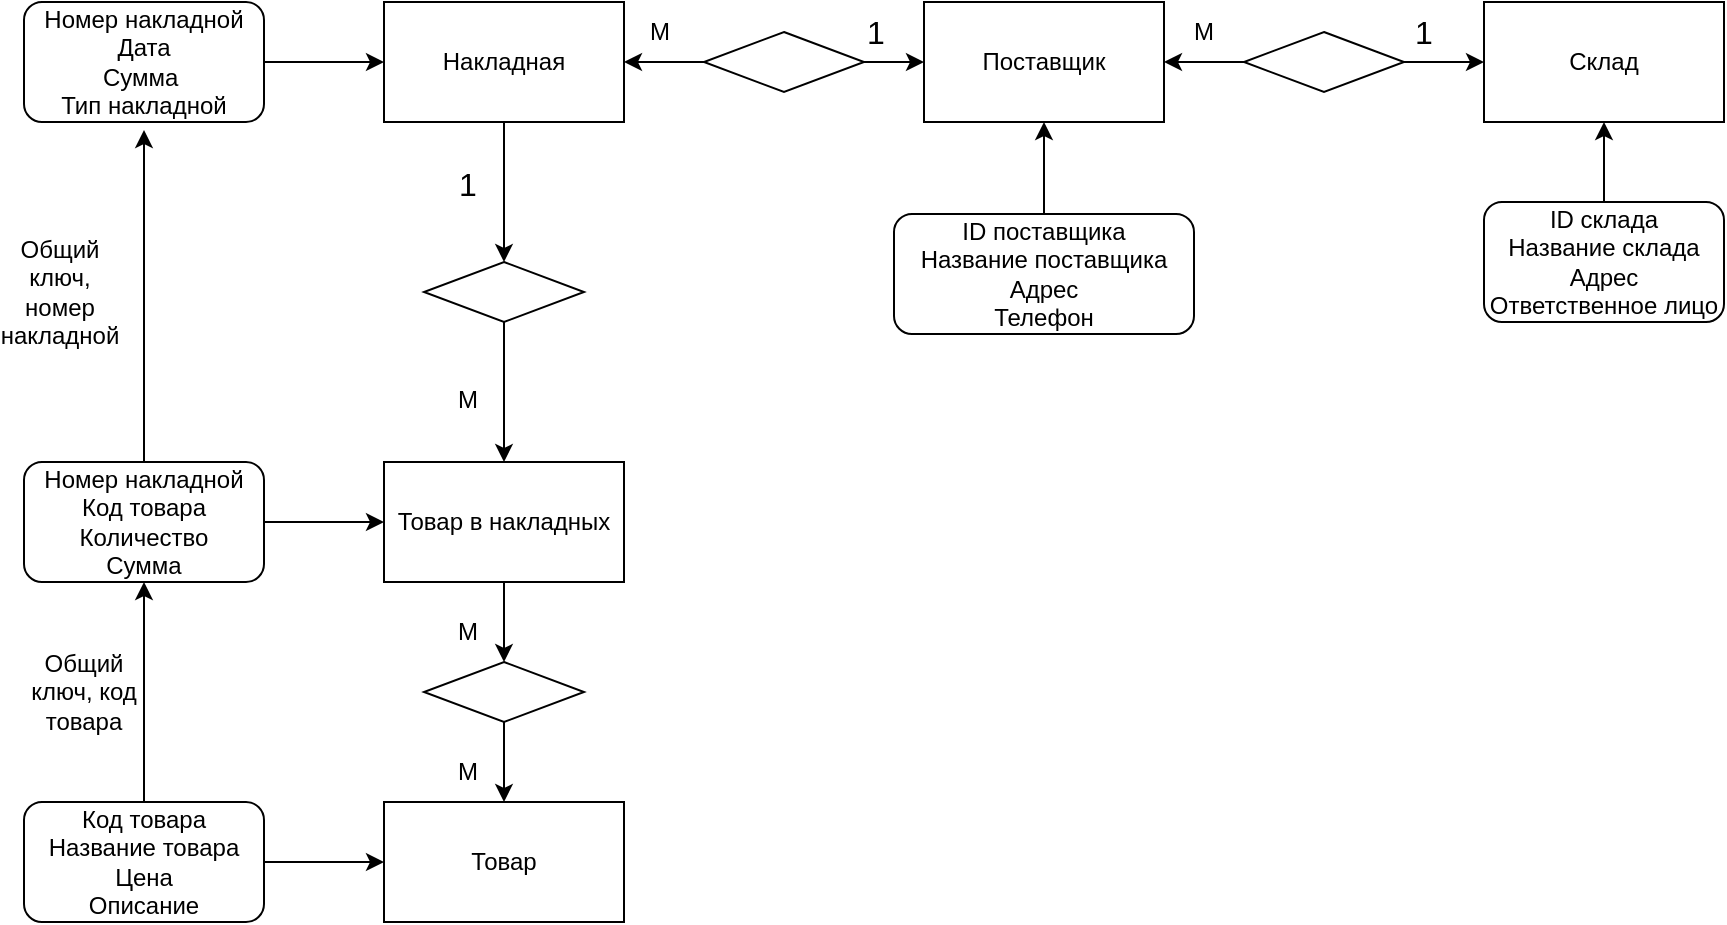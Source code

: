 <mxfile version="23.1.4" type="github">
  <diagram id="R2lEEEUBdFMjLlhIrx00" name="Page-1">
    <mxGraphModel dx="1644" dy="465" grid="1" gridSize="12" guides="1" tooltips="1" connect="1" arrows="1" fold="1" page="1" pageScale="1" pageWidth="850" pageHeight="1100" math="0" shadow="0" extFonts="Permanent Marker^https://fonts.googleapis.com/css?family=Permanent+Marker">
      <root>
        <mxCell id="0" />
        <mxCell id="1" parent="0" />
        <mxCell id="KIhSotyc4KXOU1gQnIl4-2" value="Товар" style="rounded=0;whiteSpace=wrap;html=1;" parent="1" vertex="1">
          <mxGeometry x="120" y="420" width="120" height="60" as="geometry" />
        </mxCell>
        <mxCell id="9PAWE8jcKNj4PO7F9pd2-2" style="edgeStyle=orthogonalEdgeStyle;rounded=0;orthogonalLoop=1;jettySize=auto;html=1;exitX=0.5;exitY=1;exitDx=0;exitDy=0;" edge="1" parent="1" source="KIhSotyc4KXOU1gQnIl4-3" target="KIhSotyc4KXOU1gQnIl4-9">
          <mxGeometry relative="1" as="geometry" />
        </mxCell>
        <mxCell id="KIhSotyc4KXOU1gQnIl4-3" value="Накладная" style="rounded=0;whiteSpace=wrap;html=1;" parent="1" vertex="1">
          <mxGeometry x="120" y="20" width="120" height="60" as="geometry" />
        </mxCell>
        <mxCell id="9PAWE8jcKNj4PO7F9pd2-4" style="edgeStyle=orthogonalEdgeStyle;rounded=0;orthogonalLoop=1;jettySize=auto;html=1;exitX=0.5;exitY=1;exitDx=0;exitDy=0;entryX=0.5;entryY=0;entryDx=0;entryDy=0;" edge="1" parent="1" source="KIhSotyc4KXOU1gQnIl4-4" target="KIhSotyc4KXOU1gQnIl4-8">
          <mxGeometry relative="1" as="geometry" />
        </mxCell>
        <mxCell id="KIhSotyc4KXOU1gQnIl4-4" value="Товар в накладных" style="rounded=0;whiteSpace=wrap;html=1;" parent="1" vertex="1">
          <mxGeometry x="120" y="250" width="120" height="60" as="geometry" />
        </mxCell>
        <mxCell id="KIhSotyc4KXOU1gQnIl4-5" value="Склад" style="rounded=0;whiteSpace=wrap;html=1;" parent="1" vertex="1">
          <mxGeometry x="670" y="20" width="120" height="60" as="geometry" />
        </mxCell>
        <mxCell id="KIhSotyc4KXOU1gQnIl4-6" value="Поставщик" style="rounded=0;whiteSpace=wrap;html=1;" parent="1" vertex="1">
          <mxGeometry x="390" y="20" width="120" height="60" as="geometry" />
        </mxCell>
        <mxCell id="9PAWE8jcKNj4PO7F9pd2-9" style="edgeStyle=orthogonalEdgeStyle;rounded=0;orthogonalLoop=1;jettySize=auto;html=1;entryX=0;entryY=0.5;entryDx=0;entryDy=0;" edge="1" parent="1" source="KIhSotyc4KXOU1gQnIl4-7" target="KIhSotyc4KXOU1gQnIl4-5">
          <mxGeometry relative="1" as="geometry" />
        </mxCell>
        <mxCell id="9PAWE8jcKNj4PO7F9pd2-10" style="edgeStyle=orthogonalEdgeStyle;rounded=0;orthogonalLoop=1;jettySize=auto;html=1;entryX=1;entryY=0.5;entryDx=0;entryDy=0;" edge="1" parent="1" source="KIhSotyc4KXOU1gQnIl4-7" target="KIhSotyc4KXOU1gQnIl4-6">
          <mxGeometry relative="1" as="geometry" />
        </mxCell>
        <mxCell id="KIhSotyc4KXOU1gQnIl4-7" value="" style="rhombus;whiteSpace=wrap;html=1;" parent="1" vertex="1">
          <mxGeometry x="550" y="35" width="80" height="30" as="geometry" />
        </mxCell>
        <mxCell id="9PAWE8jcKNj4PO7F9pd2-5" style="edgeStyle=orthogonalEdgeStyle;rounded=0;orthogonalLoop=1;jettySize=auto;html=1;exitX=0.5;exitY=1;exitDx=0;exitDy=0;entryX=0.5;entryY=0;entryDx=0;entryDy=0;" edge="1" parent="1" source="KIhSotyc4KXOU1gQnIl4-8" target="KIhSotyc4KXOU1gQnIl4-2">
          <mxGeometry relative="1" as="geometry" />
        </mxCell>
        <mxCell id="KIhSotyc4KXOU1gQnIl4-8" value="" style="rhombus;whiteSpace=wrap;html=1;" parent="1" vertex="1">
          <mxGeometry x="140" y="350" width="80" height="30" as="geometry" />
        </mxCell>
        <mxCell id="9PAWE8jcKNj4PO7F9pd2-3" style="edgeStyle=orthogonalEdgeStyle;rounded=0;orthogonalLoop=1;jettySize=auto;html=1;exitX=0.5;exitY=1;exitDx=0;exitDy=0;entryX=0.5;entryY=0;entryDx=0;entryDy=0;" edge="1" parent="1" source="KIhSotyc4KXOU1gQnIl4-9" target="KIhSotyc4KXOU1gQnIl4-4">
          <mxGeometry relative="1" as="geometry" />
        </mxCell>
        <mxCell id="KIhSotyc4KXOU1gQnIl4-9" value="" style="rhombus;whiteSpace=wrap;html=1;" parent="1" vertex="1">
          <mxGeometry x="140" y="150" width="80" height="30" as="geometry" />
        </mxCell>
        <mxCell id="9PAWE8jcKNj4PO7F9pd2-7" style="edgeStyle=orthogonalEdgeStyle;rounded=0;orthogonalLoop=1;jettySize=auto;html=1;" edge="1" parent="1" source="KIhSotyc4KXOU1gQnIl4-10" target="KIhSotyc4KXOU1gQnIl4-6">
          <mxGeometry relative="1" as="geometry" />
        </mxCell>
        <mxCell id="9PAWE8jcKNj4PO7F9pd2-8" style="edgeStyle=orthogonalEdgeStyle;rounded=0;orthogonalLoop=1;jettySize=auto;html=1;entryX=1;entryY=0.5;entryDx=0;entryDy=0;" edge="1" parent="1" source="KIhSotyc4KXOU1gQnIl4-10" target="KIhSotyc4KXOU1gQnIl4-3">
          <mxGeometry relative="1" as="geometry" />
        </mxCell>
        <mxCell id="KIhSotyc4KXOU1gQnIl4-10" value="" style="rhombus;whiteSpace=wrap;html=1;" parent="1" vertex="1">
          <mxGeometry x="280" y="35" width="80" height="30" as="geometry" />
        </mxCell>
        <mxCell id="KIhSotyc4KXOU1gQnIl4-33" value="М" style="text;html=1;strokeColor=none;fillColor=none;align=center;verticalAlign=middle;whiteSpace=wrap;rounded=0;" parent="1" vertex="1">
          <mxGeometry x="500" y="20" width="60" height="30" as="geometry" />
        </mxCell>
        <mxCell id="9PAWE8jcKNj4PO7F9pd2-1" style="edgeStyle=orthogonalEdgeStyle;rounded=0;orthogonalLoop=1;jettySize=auto;html=1;exitX=0.5;exitY=1;exitDx=0;exitDy=0;" edge="1" parent="1" source="KIhSotyc4KXOU1gQnIl4-8" target="KIhSotyc4KXOU1gQnIl4-8">
          <mxGeometry relative="1" as="geometry" />
        </mxCell>
        <mxCell id="9PAWE8jcKNj4PO7F9pd2-12" value="1" style="text;html=1;align=center;verticalAlign=middle;whiteSpace=wrap;rounded=0;strokeWidth=2;fontSize=16;" vertex="1" parent="1">
          <mxGeometry x="610" y="20" width="60" height="30" as="geometry" />
        </mxCell>
        <mxCell id="9PAWE8jcKNj4PO7F9pd2-13" value="М" style="text;html=1;strokeColor=none;fillColor=none;align=center;verticalAlign=middle;whiteSpace=wrap;rounded=0;" vertex="1" parent="1">
          <mxGeometry x="228" y="20" width="60" height="30" as="geometry" />
        </mxCell>
        <mxCell id="9PAWE8jcKNj4PO7F9pd2-14" value="1" style="text;html=1;align=center;verticalAlign=middle;whiteSpace=wrap;rounded=0;strokeWidth=2;fontSize=16;" vertex="1" parent="1">
          <mxGeometry x="336" y="20" width="60" height="30" as="geometry" />
        </mxCell>
        <mxCell id="9PAWE8jcKNj4PO7F9pd2-15" value="1" style="text;html=1;align=center;verticalAlign=middle;whiteSpace=wrap;rounded=0;strokeWidth=2;fontSize=16;" vertex="1" parent="1">
          <mxGeometry x="132" y="96" width="60" height="30" as="geometry" />
        </mxCell>
        <mxCell id="9PAWE8jcKNj4PO7F9pd2-16" value="М" style="text;html=1;strokeColor=none;fillColor=none;align=center;verticalAlign=middle;whiteSpace=wrap;rounded=0;" vertex="1" parent="1">
          <mxGeometry x="132" y="204" width="60" height="30" as="geometry" />
        </mxCell>
        <mxCell id="9PAWE8jcKNj4PO7F9pd2-17" value="М" style="text;html=1;strokeColor=none;fillColor=none;align=center;verticalAlign=middle;whiteSpace=wrap;rounded=0;" vertex="1" parent="1">
          <mxGeometry x="132" y="320" width="60" height="30" as="geometry" />
        </mxCell>
        <mxCell id="9PAWE8jcKNj4PO7F9pd2-18" value="М" style="text;html=1;strokeColor=none;fillColor=none;align=center;verticalAlign=middle;whiteSpace=wrap;rounded=0;" vertex="1" parent="1">
          <mxGeometry x="132" y="390" width="60" height="30" as="geometry" />
        </mxCell>
        <mxCell id="9PAWE8jcKNj4PO7F9pd2-20" style="edgeStyle=orthogonalEdgeStyle;rounded=0;orthogonalLoop=1;jettySize=auto;html=1;entryX=0.5;entryY=1;entryDx=0;entryDy=0;" edge="1" parent="1" source="9PAWE8jcKNj4PO7F9pd2-19" target="KIhSotyc4KXOU1gQnIl4-5">
          <mxGeometry relative="1" as="geometry" />
        </mxCell>
        <mxCell id="9PAWE8jcKNj4PO7F9pd2-19" value="ID склада&lt;br&gt;Название склада&lt;br&gt;Адрес&lt;br&gt;Ответственное лицо" style="rounded=1;whiteSpace=wrap;html=1;" vertex="1" parent="1">
          <mxGeometry x="670" y="120" width="120" height="60" as="geometry" />
        </mxCell>
        <mxCell id="9PAWE8jcKNj4PO7F9pd2-24" style="edgeStyle=orthogonalEdgeStyle;rounded=0;orthogonalLoop=1;jettySize=auto;html=1;entryX=0.5;entryY=1;entryDx=0;entryDy=0;" edge="1" parent="1" source="9PAWE8jcKNj4PO7F9pd2-23" target="KIhSotyc4KXOU1gQnIl4-6">
          <mxGeometry relative="1" as="geometry" />
        </mxCell>
        <mxCell id="9PAWE8jcKNj4PO7F9pd2-23" value="ID поставщика&lt;br&gt;Название поставщика&lt;br&gt;Адрес&lt;br&gt;Телефон" style="rounded=1;whiteSpace=wrap;html=1;" vertex="1" parent="1">
          <mxGeometry x="375" y="126" width="150" height="60" as="geometry" />
        </mxCell>
        <mxCell id="9PAWE8jcKNj4PO7F9pd2-28" style="edgeStyle=orthogonalEdgeStyle;rounded=0;orthogonalLoop=1;jettySize=auto;html=1;entryX=0;entryY=0.5;entryDx=0;entryDy=0;" edge="1" parent="1" source="9PAWE8jcKNj4PO7F9pd2-25" target="KIhSotyc4KXOU1gQnIl4-4">
          <mxGeometry relative="1" as="geometry" />
        </mxCell>
        <mxCell id="9PAWE8jcKNj4PO7F9pd2-31" style="edgeStyle=orthogonalEdgeStyle;rounded=0;orthogonalLoop=1;jettySize=auto;html=1;" edge="1" parent="1" source="9PAWE8jcKNj4PO7F9pd2-25">
          <mxGeometry relative="1" as="geometry">
            <mxPoint y="84" as="targetPoint" />
          </mxGeometry>
        </mxCell>
        <mxCell id="9PAWE8jcKNj4PO7F9pd2-25" value="Номер накладной&lt;br&gt;Код товара&lt;br&gt;Количество&lt;br&gt;Сумма" style="rounded=1;whiteSpace=wrap;html=1;" vertex="1" parent="1">
          <mxGeometry x="-60" y="250" width="120" height="60" as="geometry" />
        </mxCell>
        <mxCell id="9PAWE8jcKNj4PO7F9pd2-30" style="edgeStyle=orthogonalEdgeStyle;rounded=0;orthogonalLoop=1;jettySize=auto;html=1;" edge="1" parent="1" source="9PAWE8jcKNj4PO7F9pd2-26" target="KIhSotyc4KXOU1gQnIl4-3">
          <mxGeometry relative="1" as="geometry" />
        </mxCell>
        <mxCell id="9PAWE8jcKNj4PO7F9pd2-26" value="Номер накладной&lt;br&gt;Дата&lt;br&gt;Сумма&amp;nbsp;&lt;br&gt;Тип накладной" style="rounded=1;whiteSpace=wrap;html=1;" vertex="1" parent="1">
          <mxGeometry x="-60" y="20" width="120" height="60" as="geometry" />
        </mxCell>
        <mxCell id="9PAWE8jcKNj4PO7F9pd2-29" style="edgeStyle=orthogonalEdgeStyle;rounded=0;orthogonalLoop=1;jettySize=auto;html=1;entryX=0;entryY=0.5;entryDx=0;entryDy=0;" edge="1" parent="1" source="9PAWE8jcKNj4PO7F9pd2-27" target="KIhSotyc4KXOU1gQnIl4-2">
          <mxGeometry relative="1" as="geometry" />
        </mxCell>
        <mxCell id="9PAWE8jcKNj4PO7F9pd2-32" style="edgeStyle=orthogonalEdgeStyle;rounded=0;orthogonalLoop=1;jettySize=auto;html=1;entryX=0.5;entryY=1;entryDx=0;entryDy=0;" edge="1" parent="1" source="9PAWE8jcKNj4PO7F9pd2-27" target="9PAWE8jcKNj4PO7F9pd2-25">
          <mxGeometry relative="1" as="geometry" />
        </mxCell>
        <mxCell id="9PAWE8jcKNj4PO7F9pd2-27" value="Код товара&lt;br&gt;Название товара&lt;br&gt;Цена&lt;br&gt;Описание" style="rounded=1;whiteSpace=wrap;html=1;" vertex="1" parent="1">
          <mxGeometry x="-60" y="420" width="120" height="60" as="geometry" />
        </mxCell>
        <mxCell id="9PAWE8jcKNj4PO7F9pd2-33" value="Общий ключ, код товара" style="text;html=1;align=center;verticalAlign=middle;whiteSpace=wrap;rounded=0;" vertex="1" parent="1">
          <mxGeometry x="-60" y="350" width="60" height="30" as="geometry" />
        </mxCell>
        <mxCell id="9PAWE8jcKNj4PO7F9pd2-34" value="Общий ключ, номер накладной" style="text;html=1;align=center;verticalAlign=middle;whiteSpace=wrap;rounded=0;" vertex="1" parent="1">
          <mxGeometry x="-72" y="150" width="60" height="30" as="geometry" />
        </mxCell>
      </root>
    </mxGraphModel>
  </diagram>
</mxfile>
